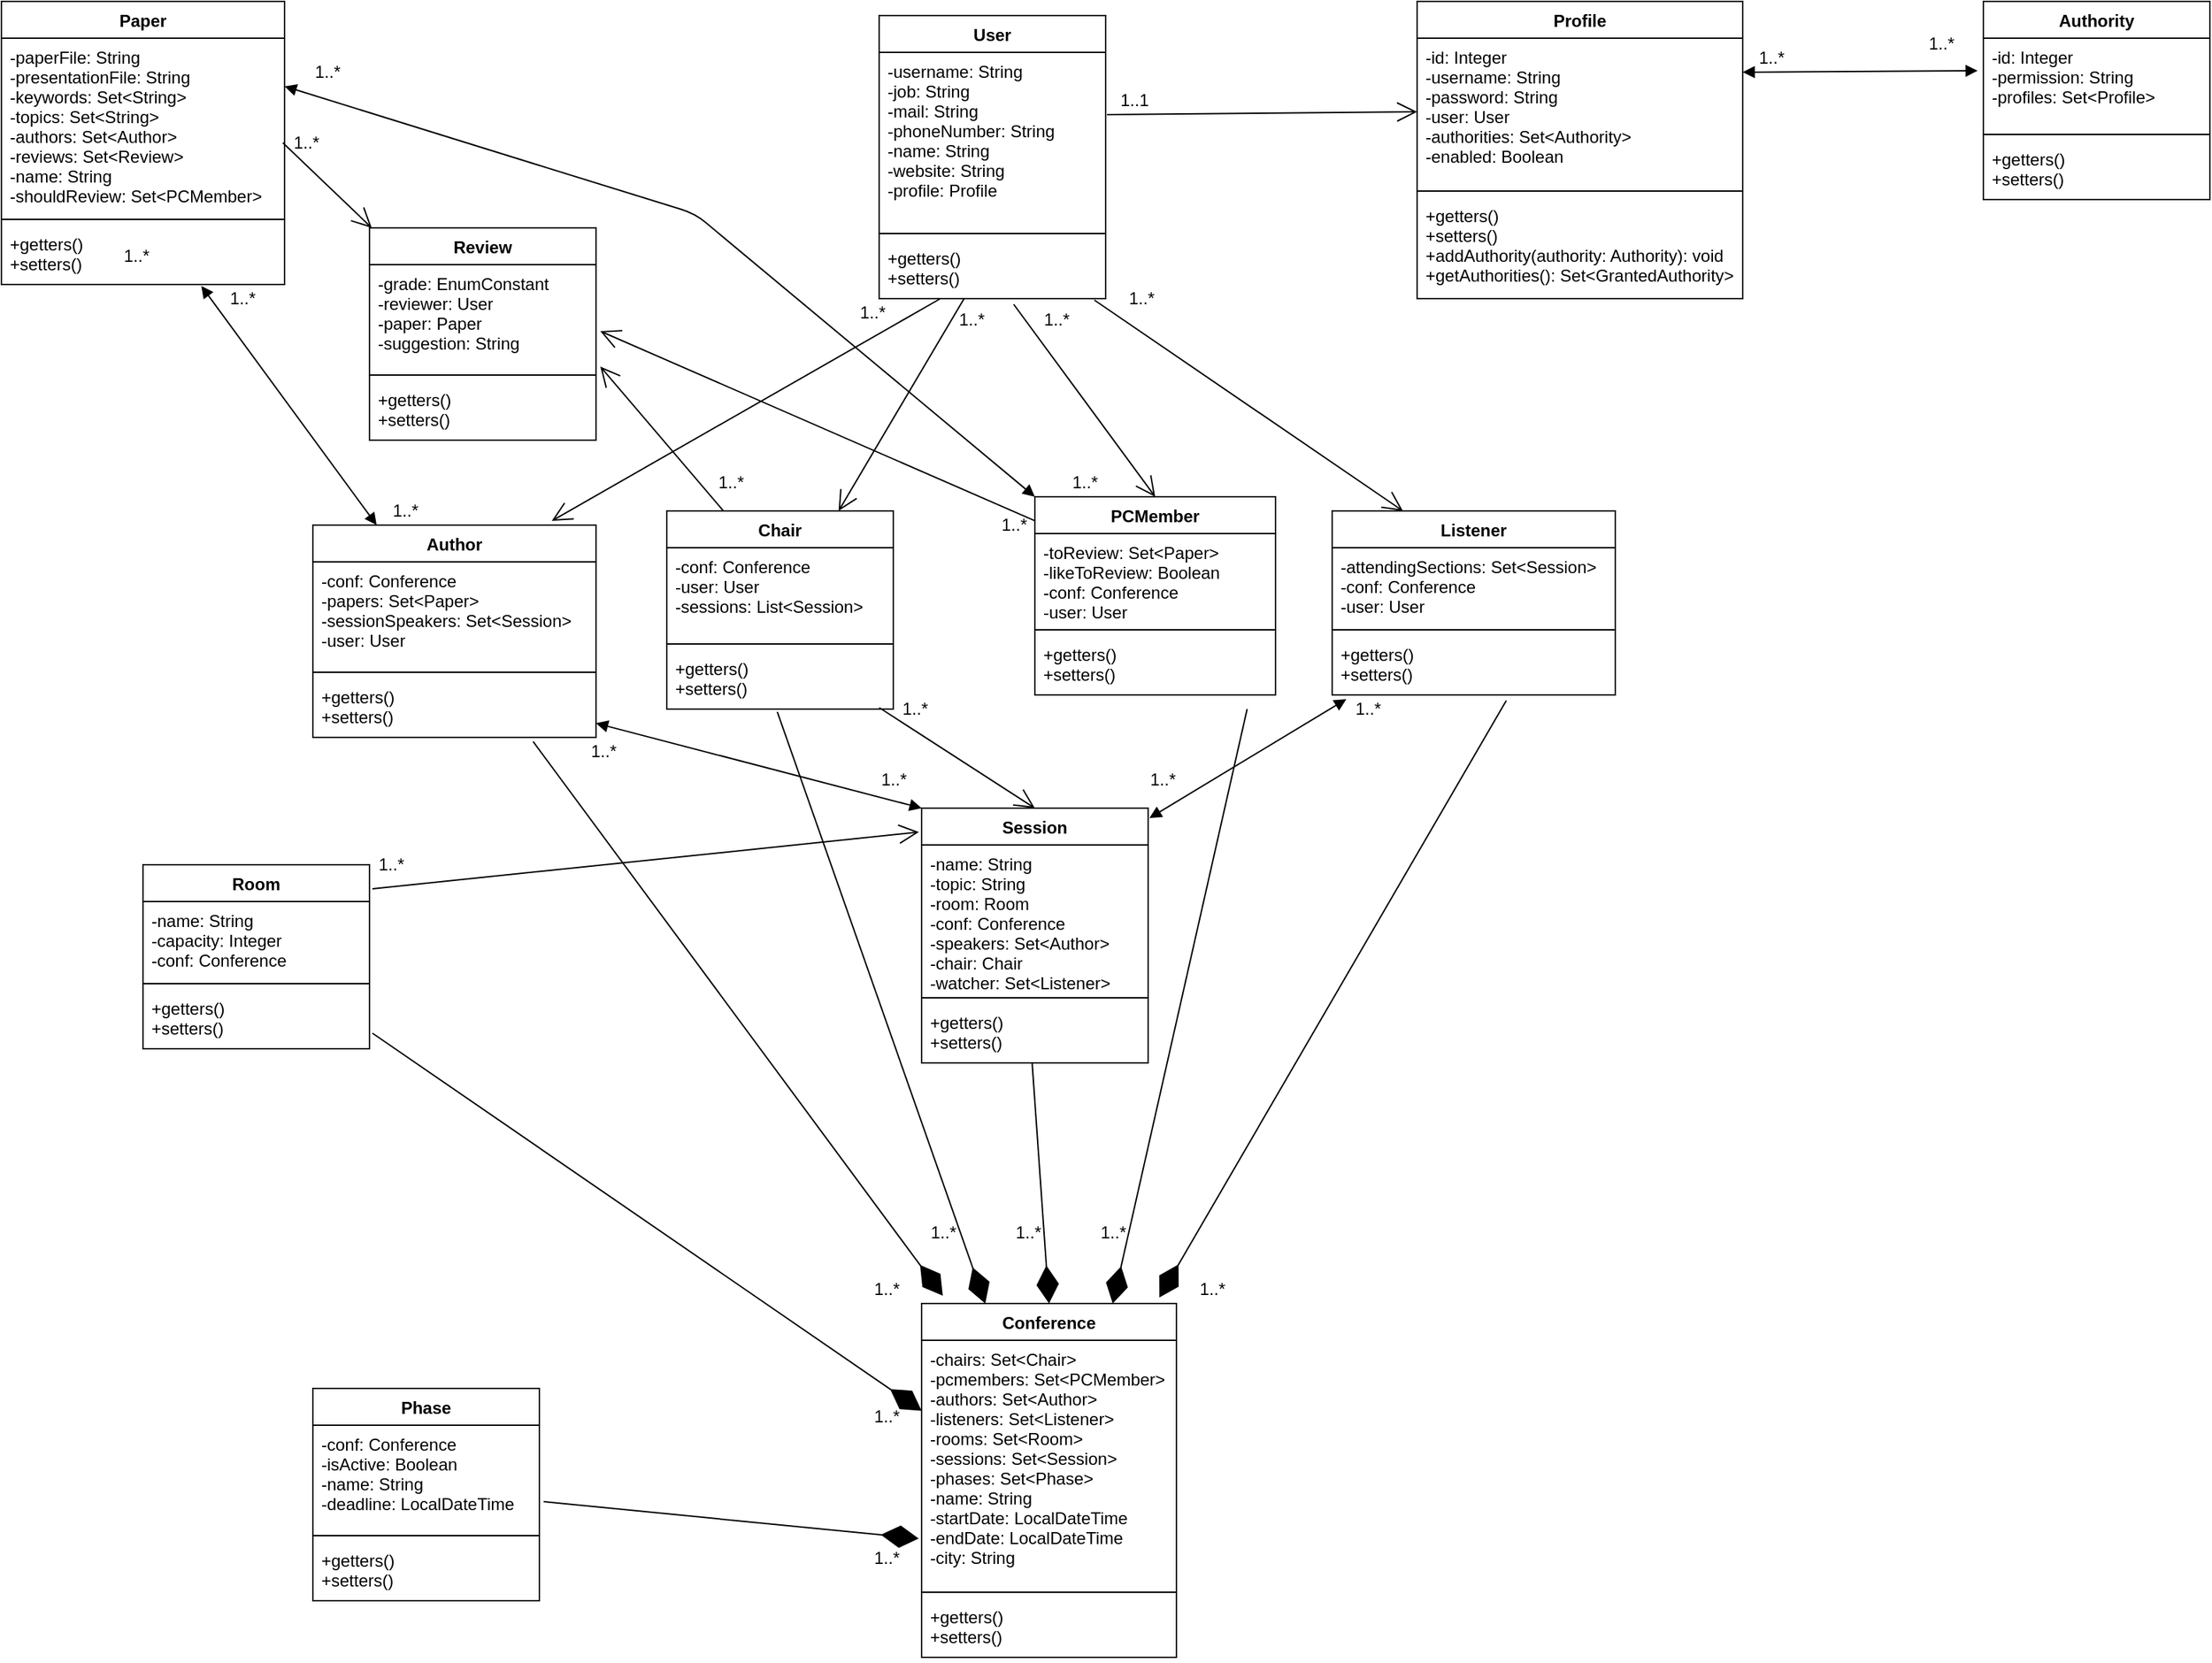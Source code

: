 <mxfile version="14.7.0" type="device"><diagram id="rOnsXocGUWE2P1u6g0bI" name="Page-1"><mxGraphModel dx="1340" dy="802" grid="1" gridSize="10" guides="1" tooltips="1" connect="1" arrows="1" fold="1" page="1" pageScale="1" pageWidth="900" pageHeight="1600" math="0" shadow="0"><root><mxCell id="0"/><mxCell id="1" parent="0"/><mxCell id="ZDEzOuuo7ankoMsm6c05-1" value="User" style="swimlane;fontStyle=1;align=center;verticalAlign=top;childLayout=stackLayout;horizontal=1;startSize=26;horizontalStack=0;resizeParent=1;resizeParentMax=0;resizeLast=0;collapsible=1;marginBottom=0;" parent="1" vertex="1"><mxGeometry x="670" y="50" width="160" height="200" as="geometry"/></mxCell><mxCell id="ZDEzOuuo7ankoMsm6c05-2" value="-username: String&#10;-job: String&#10;-mail: String&#10;-phoneNumber: String&#10;-name: String&#10;-website: String&#10;-profile: Profile&#10;" style="text;strokeColor=none;fillColor=none;align=left;verticalAlign=top;spacingLeft=4;spacingRight=4;overflow=hidden;rotatable=0;points=[[0,0.5],[1,0.5]];portConstraint=eastwest;" parent="ZDEzOuuo7ankoMsm6c05-1" vertex="1"><mxGeometry y="26" width="160" height="124" as="geometry"/></mxCell><mxCell id="ZDEzOuuo7ankoMsm6c05-3" value="" style="line;strokeWidth=1;fillColor=none;align=left;verticalAlign=middle;spacingTop=-1;spacingLeft=3;spacingRight=3;rotatable=0;labelPosition=right;points=[];portConstraint=eastwest;" parent="ZDEzOuuo7ankoMsm6c05-1" vertex="1"><mxGeometry y="150" width="160" height="8" as="geometry"/></mxCell><mxCell id="ZDEzOuuo7ankoMsm6c05-4" value="+getters()&#10;+setters()&#10;" style="text;strokeColor=none;fillColor=none;align=left;verticalAlign=top;spacingLeft=4;spacingRight=4;overflow=hidden;rotatable=0;points=[[0,0.5],[1,0.5]];portConstraint=eastwest;" parent="ZDEzOuuo7ankoMsm6c05-1" vertex="1"><mxGeometry y="158" width="160" height="42" as="geometry"/></mxCell><mxCell id="ZDEzOuuo7ankoMsm6c05-5" value="Author" style="swimlane;fontStyle=1;align=center;verticalAlign=top;childLayout=stackLayout;horizontal=1;startSize=26;horizontalStack=0;resizeParent=1;resizeParentMax=0;resizeLast=0;collapsible=1;marginBottom=0;" parent="1" vertex="1"><mxGeometry x="270" y="410" width="200" height="150" as="geometry"/></mxCell><mxCell id="ZDEzOuuo7ankoMsm6c05-6" value="-conf: Conference&#10;-papers: Set&lt;Paper&gt;&#10;-sessionSpeakers: Set&lt;Session&gt;&#10;-user: User" style="text;strokeColor=none;fillColor=none;align=left;verticalAlign=top;spacingLeft=4;spacingRight=4;overflow=hidden;rotatable=0;points=[[0,0.5],[1,0.5]];portConstraint=eastwest;" parent="ZDEzOuuo7ankoMsm6c05-5" vertex="1"><mxGeometry y="26" width="200" height="74" as="geometry"/></mxCell><mxCell id="ZDEzOuuo7ankoMsm6c05-7" value="" style="line;strokeWidth=1;fillColor=none;align=left;verticalAlign=middle;spacingTop=-1;spacingLeft=3;spacingRight=3;rotatable=0;labelPosition=right;points=[];portConstraint=eastwest;" parent="ZDEzOuuo7ankoMsm6c05-5" vertex="1"><mxGeometry y="100" width="200" height="8" as="geometry"/></mxCell><mxCell id="ZDEzOuuo7ankoMsm6c05-8" value="+getters()&#10;+setters()" style="text;strokeColor=none;fillColor=none;align=left;verticalAlign=top;spacingLeft=4;spacingRight=4;overflow=hidden;rotatable=0;points=[[0,0.5],[1,0.5]];portConstraint=eastwest;" parent="ZDEzOuuo7ankoMsm6c05-5" vertex="1"><mxGeometry y="108" width="200" height="42" as="geometry"/></mxCell><mxCell id="ZDEzOuuo7ankoMsm6c05-9" value="Chair" style="swimlane;fontStyle=1;align=center;verticalAlign=top;childLayout=stackLayout;horizontal=1;startSize=26;horizontalStack=0;resizeParent=1;resizeParentMax=0;resizeLast=0;collapsible=1;marginBottom=0;" parent="1" vertex="1"><mxGeometry x="520" y="400" width="160" height="140" as="geometry"/></mxCell><mxCell id="ZDEzOuuo7ankoMsm6c05-10" value="-conf: Conference&#10;-user: User&#10;-sessions: List&lt;Session&gt;" style="text;strokeColor=none;fillColor=none;align=left;verticalAlign=top;spacingLeft=4;spacingRight=4;overflow=hidden;rotatable=0;points=[[0,0.5],[1,0.5]];portConstraint=eastwest;" parent="ZDEzOuuo7ankoMsm6c05-9" vertex="1"><mxGeometry y="26" width="160" height="64" as="geometry"/></mxCell><mxCell id="ZDEzOuuo7ankoMsm6c05-11" value="" style="line;strokeWidth=1;fillColor=none;align=left;verticalAlign=middle;spacingTop=-1;spacingLeft=3;spacingRight=3;rotatable=0;labelPosition=right;points=[];portConstraint=eastwest;" parent="ZDEzOuuo7ankoMsm6c05-9" vertex="1"><mxGeometry y="90" width="160" height="8" as="geometry"/></mxCell><mxCell id="ZDEzOuuo7ankoMsm6c05-12" value="+getters()&#10;+setters()" style="text;strokeColor=none;fillColor=none;align=left;verticalAlign=top;spacingLeft=4;spacingRight=4;overflow=hidden;rotatable=0;points=[[0,0.5],[1,0.5]];portConstraint=eastwest;" parent="ZDEzOuuo7ankoMsm6c05-9" vertex="1"><mxGeometry y="98" width="160" height="42" as="geometry"/></mxCell><mxCell id="ZDEzOuuo7ankoMsm6c05-13" value="PCMember" style="swimlane;fontStyle=1;align=center;verticalAlign=top;childLayout=stackLayout;horizontal=1;startSize=26;horizontalStack=0;resizeParent=1;resizeParentMax=0;resizeLast=0;collapsible=1;marginBottom=0;" parent="1" vertex="1"><mxGeometry x="780" y="390" width="170" height="140" as="geometry"/></mxCell><mxCell id="ZDEzOuuo7ankoMsm6c05-14" value="-toReview: Set&lt;Paper&gt;&#10;-likeToReview: Boolean&#10;-conf: Conference&#10;-user: User" style="text;strokeColor=none;fillColor=none;align=left;verticalAlign=top;spacingLeft=4;spacingRight=4;overflow=hidden;rotatable=0;points=[[0,0.5],[1,0.5]];portConstraint=eastwest;" parent="ZDEzOuuo7ankoMsm6c05-13" vertex="1"><mxGeometry y="26" width="170" height="64" as="geometry"/></mxCell><mxCell id="ZDEzOuuo7ankoMsm6c05-15" value="" style="line;strokeWidth=1;fillColor=none;align=left;verticalAlign=middle;spacingTop=-1;spacingLeft=3;spacingRight=3;rotatable=0;labelPosition=right;points=[];portConstraint=eastwest;" parent="ZDEzOuuo7ankoMsm6c05-13" vertex="1"><mxGeometry y="90" width="170" height="8" as="geometry"/></mxCell><mxCell id="ZDEzOuuo7ankoMsm6c05-16" value="+getters()&#10;+setters()" style="text;strokeColor=none;fillColor=none;align=left;verticalAlign=top;spacingLeft=4;spacingRight=4;overflow=hidden;rotatable=0;points=[[0,0.5],[1,0.5]];portConstraint=eastwest;" parent="ZDEzOuuo7ankoMsm6c05-13" vertex="1"><mxGeometry y="98" width="170" height="42" as="geometry"/></mxCell><mxCell id="ZDEzOuuo7ankoMsm6c05-17" value="Listener" style="swimlane;fontStyle=1;align=center;verticalAlign=top;childLayout=stackLayout;horizontal=1;startSize=26;horizontalStack=0;resizeParent=1;resizeParentMax=0;resizeLast=0;collapsible=1;marginBottom=0;" parent="1" vertex="1"><mxGeometry x="990" y="400" width="200" height="130" as="geometry"/></mxCell><mxCell id="ZDEzOuuo7ankoMsm6c05-18" value="-attendingSections: Set&lt;Session&gt;&#10;-conf: Conference&#10;-user: User" style="text;strokeColor=none;fillColor=none;align=left;verticalAlign=top;spacingLeft=4;spacingRight=4;overflow=hidden;rotatable=0;points=[[0,0.5],[1,0.5]];portConstraint=eastwest;" parent="ZDEzOuuo7ankoMsm6c05-17" vertex="1"><mxGeometry y="26" width="200" height="54" as="geometry"/></mxCell><mxCell id="ZDEzOuuo7ankoMsm6c05-19" value="" style="line;strokeWidth=1;fillColor=none;align=left;verticalAlign=middle;spacingTop=-1;spacingLeft=3;spacingRight=3;rotatable=0;labelPosition=right;points=[];portConstraint=eastwest;" parent="ZDEzOuuo7ankoMsm6c05-17" vertex="1"><mxGeometry y="80" width="200" height="8" as="geometry"/></mxCell><mxCell id="ZDEzOuuo7ankoMsm6c05-20" value="+getters()&#10;+setters()" style="text;strokeColor=none;fillColor=none;align=left;verticalAlign=top;spacingLeft=4;spacingRight=4;overflow=hidden;rotatable=0;points=[[0,0.5],[1,0.5]];portConstraint=eastwest;" parent="ZDEzOuuo7ankoMsm6c05-17" vertex="1"><mxGeometry y="88" width="200" height="42" as="geometry"/></mxCell><mxCell id="ZDEzOuuo7ankoMsm6c05-21" value="Review" style="swimlane;fontStyle=1;align=center;verticalAlign=top;childLayout=stackLayout;horizontal=1;startSize=26;horizontalStack=0;resizeParent=1;resizeParentMax=0;resizeLast=0;collapsible=1;marginBottom=0;" parent="1" vertex="1"><mxGeometry x="310" y="200" width="160" height="150" as="geometry"/></mxCell><mxCell id="ZDEzOuuo7ankoMsm6c05-22" value="-grade: EnumConstant&#10;-reviewer: User&#10;-paper: Paper&#10;-suggestion: String" style="text;strokeColor=none;fillColor=none;align=left;verticalAlign=top;spacingLeft=4;spacingRight=4;overflow=hidden;rotatable=0;points=[[0,0.5],[1,0.5]];portConstraint=eastwest;" parent="ZDEzOuuo7ankoMsm6c05-21" vertex="1"><mxGeometry y="26" width="160" height="74" as="geometry"/></mxCell><mxCell id="ZDEzOuuo7ankoMsm6c05-23" value="" style="line;strokeWidth=1;fillColor=none;align=left;verticalAlign=middle;spacingTop=-1;spacingLeft=3;spacingRight=3;rotatable=0;labelPosition=right;points=[];portConstraint=eastwest;" parent="ZDEzOuuo7ankoMsm6c05-21" vertex="1"><mxGeometry y="100" width="160" height="8" as="geometry"/></mxCell><mxCell id="ZDEzOuuo7ankoMsm6c05-24" value="+getters()&#10;+setters()" style="text;strokeColor=none;fillColor=none;align=left;verticalAlign=top;spacingLeft=4;spacingRight=4;overflow=hidden;rotatable=0;points=[[0,0.5],[1,0.5]];portConstraint=eastwest;" parent="ZDEzOuuo7ankoMsm6c05-21" vertex="1"><mxGeometry y="108" width="160" height="42" as="geometry"/></mxCell><mxCell id="ZDEzOuuo7ankoMsm6c05-25" value="Paper" style="swimlane;fontStyle=1;align=center;verticalAlign=top;childLayout=stackLayout;horizontal=1;startSize=26;horizontalStack=0;resizeParent=1;resizeParentMax=0;resizeLast=0;collapsible=1;marginBottom=0;" parent="1" vertex="1"><mxGeometry x="50" y="40" width="200" height="200" as="geometry"/></mxCell><mxCell id="ZDEzOuuo7ankoMsm6c05-26" value="-paperFile: String&#10;-presentationFile: String&#10;-keywords: Set&lt;String&gt;&#10;-topics: Set&lt;String&gt;&#10;-authors: Set&lt;Author&gt;&#10;-reviews: Set&lt;Review&gt;&#10;-name: String&#10;-shouldReview: Set&lt;PCMember&gt;" style="text;strokeColor=none;fillColor=none;align=left;verticalAlign=top;spacingLeft=4;spacingRight=4;overflow=hidden;rotatable=0;points=[[0,0.5],[1,0.5]];portConstraint=eastwest;" parent="ZDEzOuuo7ankoMsm6c05-25" vertex="1"><mxGeometry y="26" width="200" height="124" as="geometry"/></mxCell><mxCell id="ZDEzOuuo7ankoMsm6c05-27" value="" style="line;strokeWidth=1;fillColor=none;align=left;verticalAlign=middle;spacingTop=-1;spacingLeft=3;spacingRight=3;rotatable=0;labelPosition=right;points=[];portConstraint=eastwest;" parent="ZDEzOuuo7ankoMsm6c05-25" vertex="1"><mxGeometry y="150" width="200" height="8" as="geometry"/></mxCell><mxCell id="ZDEzOuuo7ankoMsm6c05-28" value="+getters()&#10;+setters()" style="text;strokeColor=none;fillColor=none;align=left;verticalAlign=top;spacingLeft=4;spacingRight=4;overflow=hidden;rotatable=0;points=[[0,0.5],[1,0.5]];portConstraint=eastwest;" parent="ZDEzOuuo7ankoMsm6c05-25" vertex="1"><mxGeometry y="158" width="200" height="42" as="geometry"/></mxCell><mxCell id="ZDEzOuuo7ankoMsm6c05-32" value="1..*" style="text;html=1;align=center;verticalAlign=middle;resizable=0;points=[];autosize=1;" parent="1" vertex="1"><mxGeometry x="800" y="370" width="30" height="20" as="geometry"/></mxCell><mxCell id="ZDEzOuuo7ankoMsm6c05-33" value="" style="endArrow=block;startArrow=block;endFill=1;startFill=1;html=1;entryX=0.706;entryY=1.024;entryDx=0;entryDy=0;entryPerimeter=0;" parent="1" source="ZDEzOuuo7ankoMsm6c05-5" target="ZDEzOuuo7ankoMsm6c05-28" edge="1"><mxGeometry width="160" relative="1" as="geometry"><mxPoint x="80" y="350" as="sourcePoint"/><mxPoint x="240" y="350" as="targetPoint"/></mxGeometry></mxCell><mxCell id="ZDEzOuuo7ankoMsm6c05-34" value="1..*" style="text;html=1;align=center;verticalAlign=middle;resizable=0;points=[];autosize=1;" parent="1" vertex="1"><mxGeometry x="320" y="390" width="30" height="20" as="geometry"/></mxCell><mxCell id="ZDEzOuuo7ankoMsm6c05-35" value="1..*" style="text;html=1;align=center;verticalAlign=middle;resizable=0;points=[];autosize=1;" parent="1" vertex="1"><mxGeometry x="130" y="210" width="30" height="20" as="geometry"/></mxCell><mxCell id="ZDEzOuuo7ankoMsm6c05-36" value="" style="endArrow=open;endFill=1;endSize=12;html=1;exitX=0.994;exitY=0.596;exitDx=0;exitDy=0;exitPerimeter=0;" parent="1" source="ZDEzOuuo7ankoMsm6c05-26" target="ZDEzOuuo7ankoMsm6c05-21" edge="1"><mxGeometry width="160" relative="1" as="geometry"><mxPoint x="230" y="110" as="sourcePoint"/><mxPoint x="390" y="110" as="targetPoint"/></mxGeometry></mxCell><mxCell id="ZDEzOuuo7ankoMsm6c05-37" value="1..*" style="text;html=1;align=center;verticalAlign=middle;resizable=0;points=[];autosize=1;" parent="1" vertex="1"><mxGeometry x="250" y="130" width="30" height="20" as="geometry"/></mxCell><mxCell id="ZDEzOuuo7ankoMsm6c05-38" value="" style="endArrow=open;endFill=1;endSize=12;html=1;entryX=0.844;entryY=-0.02;entryDx=0;entryDy=0;entryPerimeter=0;" parent="1" source="ZDEzOuuo7ankoMsm6c05-4" target="ZDEzOuuo7ankoMsm6c05-5" edge="1"><mxGeometry width="160" relative="1" as="geometry"><mxPoint x="560" y="290" as="sourcePoint"/><mxPoint x="720" y="290" as="targetPoint"/></mxGeometry></mxCell><mxCell id="ZDEzOuuo7ankoMsm6c05-39" value="" style="endArrow=open;endFill=1;endSize=12;html=1;exitX=0.375;exitY=1;exitDx=0;exitDy=0;exitPerimeter=0;" parent="1" source="ZDEzOuuo7ankoMsm6c05-4" target="ZDEzOuuo7ankoMsm6c05-9" edge="1"><mxGeometry width="160" relative="1" as="geometry"><mxPoint x="670" y="300" as="sourcePoint"/><mxPoint x="830" y="300" as="targetPoint"/></mxGeometry></mxCell><mxCell id="ZDEzOuuo7ankoMsm6c05-40" value="" style="endArrow=open;endFill=1;endSize=12;html=1;exitX=0.594;exitY=1.095;exitDx=0;exitDy=0;exitPerimeter=0;entryX=0.5;entryY=0;entryDx=0;entryDy=0;" parent="1" source="ZDEzOuuo7ankoMsm6c05-4" target="ZDEzOuuo7ankoMsm6c05-13" edge="1"><mxGeometry width="160" relative="1" as="geometry"><mxPoint x="740" y="300" as="sourcePoint"/><mxPoint x="900" y="300" as="targetPoint"/></mxGeometry></mxCell><mxCell id="ZDEzOuuo7ankoMsm6c05-41" value="" style="endArrow=open;endFill=1;endSize=12;html=1;exitX=0.95;exitY=1.024;exitDx=0;exitDy=0;exitPerimeter=0;entryX=0.25;entryY=0;entryDx=0;entryDy=0;" parent="1" source="ZDEzOuuo7ankoMsm6c05-4" target="ZDEzOuuo7ankoMsm6c05-17" edge="1"><mxGeometry width="160" relative="1" as="geometry"><mxPoint x="920" y="300" as="sourcePoint"/><mxPoint x="1080" y="300" as="targetPoint"/></mxGeometry></mxCell><mxCell id="ZDEzOuuo7ankoMsm6c05-42" value="1..*" style="text;html=1;align=center;verticalAlign=middle;resizable=0;points=[];autosize=1;" parent="1" vertex="1"><mxGeometry x="650" y="250" width="30" height="20" as="geometry"/></mxCell><mxCell id="ZDEzOuuo7ankoMsm6c05-43" value="1..*" style="text;html=1;align=center;verticalAlign=middle;resizable=0;points=[];autosize=1;" parent="1" vertex="1"><mxGeometry x="720" y="255" width="30" height="20" as="geometry"/></mxCell><mxCell id="ZDEzOuuo7ankoMsm6c05-44" value="1..*" style="text;html=1;align=center;verticalAlign=middle;resizable=0;points=[];autosize=1;" parent="1" vertex="1"><mxGeometry x="780" y="255" width="30" height="20" as="geometry"/></mxCell><mxCell id="ZDEzOuuo7ankoMsm6c05-45" value="1..*" style="text;html=1;align=center;verticalAlign=middle;resizable=0;points=[];autosize=1;" parent="1" vertex="1"><mxGeometry x="840" y="240" width="30" height="20" as="geometry"/></mxCell><mxCell id="ZDEzOuuo7ankoMsm6c05-46" value="Room" style="swimlane;fontStyle=1;align=center;verticalAlign=top;childLayout=stackLayout;horizontal=1;startSize=26;horizontalStack=0;resizeParent=1;resizeParentMax=0;resizeLast=0;collapsible=1;marginBottom=0;" parent="1" vertex="1"><mxGeometry x="150" y="650" width="160" height="130" as="geometry"/></mxCell><mxCell id="ZDEzOuuo7ankoMsm6c05-47" value="-name: String&#10;-capacity: Integer&#10;-conf: Conference" style="text;strokeColor=none;fillColor=none;align=left;verticalAlign=top;spacingLeft=4;spacingRight=4;overflow=hidden;rotatable=0;points=[[0,0.5],[1,0.5]];portConstraint=eastwest;" parent="ZDEzOuuo7ankoMsm6c05-46" vertex="1"><mxGeometry y="26" width="160" height="54" as="geometry"/></mxCell><mxCell id="ZDEzOuuo7ankoMsm6c05-48" value="" style="line;strokeWidth=1;fillColor=none;align=left;verticalAlign=middle;spacingTop=-1;spacingLeft=3;spacingRight=3;rotatable=0;labelPosition=right;points=[];portConstraint=eastwest;" parent="ZDEzOuuo7ankoMsm6c05-46" vertex="1"><mxGeometry y="80" width="160" height="8" as="geometry"/></mxCell><mxCell id="ZDEzOuuo7ankoMsm6c05-49" value="+getters()&#10;+setters()" style="text;strokeColor=none;fillColor=none;align=left;verticalAlign=top;spacingLeft=4;spacingRight=4;overflow=hidden;rotatable=0;points=[[0,0.5],[1,0.5]];portConstraint=eastwest;" parent="ZDEzOuuo7ankoMsm6c05-46" vertex="1"><mxGeometry y="88" width="160" height="42" as="geometry"/></mxCell><mxCell id="ZDEzOuuo7ankoMsm6c05-50" value="Session" style="swimlane;fontStyle=1;align=center;verticalAlign=top;childLayout=stackLayout;horizontal=1;startSize=26;horizontalStack=0;resizeParent=1;resizeParentMax=0;resizeLast=0;collapsible=1;marginBottom=0;" parent="1" vertex="1"><mxGeometry x="700" y="610" width="160" height="180" as="geometry"/></mxCell><mxCell id="ZDEzOuuo7ankoMsm6c05-51" value="-name: String&#10;-topic: String&#10;-room: Room&#10;-conf: Conference&#10;-speakers: Set&lt;Author&gt;&#10;-chair: Chair&#10;-watcher: Set&lt;Listener&gt;" style="text;strokeColor=none;fillColor=none;align=left;verticalAlign=top;spacingLeft=4;spacingRight=4;overflow=hidden;rotatable=0;points=[[0,0.5],[1,0.5]];portConstraint=eastwest;" parent="ZDEzOuuo7ankoMsm6c05-50" vertex="1"><mxGeometry y="26" width="160" height="104" as="geometry"/></mxCell><mxCell id="ZDEzOuuo7ankoMsm6c05-52" value="" style="line;strokeWidth=1;fillColor=none;align=left;verticalAlign=middle;spacingTop=-1;spacingLeft=3;spacingRight=3;rotatable=0;labelPosition=right;points=[];portConstraint=eastwest;" parent="ZDEzOuuo7ankoMsm6c05-50" vertex="1"><mxGeometry y="130" width="160" height="8" as="geometry"/></mxCell><mxCell id="ZDEzOuuo7ankoMsm6c05-53" value="+getters()&#10;+setters()" style="text;strokeColor=none;fillColor=none;align=left;verticalAlign=top;spacingLeft=4;spacingRight=4;overflow=hidden;rotatable=0;points=[[0,0.5],[1,0.5]];portConstraint=eastwest;" parent="ZDEzOuuo7ankoMsm6c05-50" vertex="1"><mxGeometry y="138" width="160" height="42" as="geometry"/></mxCell><mxCell id="ZDEzOuuo7ankoMsm6c05-54" value="" style="endArrow=open;endFill=1;endSize=12;html=1;exitX=1.013;exitY=0.131;exitDx=0;exitDy=0;exitPerimeter=0;entryX=-0.012;entryY=0.094;entryDx=0;entryDy=0;entryPerimeter=0;" parent="1" source="ZDEzOuuo7ankoMsm6c05-46" target="ZDEzOuuo7ankoMsm6c05-50" edge="1"><mxGeometry width="160" relative="1" as="geometry"><mxPoint x="330" y="710" as="sourcePoint"/><mxPoint x="490" y="710" as="targetPoint"/></mxGeometry></mxCell><mxCell id="ZDEzOuuo7ankoMsm6c05-58" value="1..*" style="text;html=1;align=center;verticalAlign=middle;resizable=0;points=[];autosize=1;" parent="1" vertex="1"><mxGeometry x="310" y="640" width="30" height="20" as="geometry"/></mxCell><mxCell id="ZDEzOuuo7ankoMsm6c05-59" value="1..*" style="text;html=1;align=center;verticalAlign=middle;resizable=0;points=[];autosize=1;" parent="1" vertex="1"><mxGeometry x="460" y="560" width="30" height="20" as="geometry"/></mxCell><mxCell id="ZDEzOuuo7ankoMsm6c05-60" value="1..*" style="text;html=1;align=center;verticalAlign=middle;resizable=0;points=[];autosize=1;" parent="1" vertex="1"><mxGeometry x="1000" y="530" width="30" height="20" as="geometry"/></mxCell><mxCell id="ZDEzOuuo7ankoMsm6c05-62" value="Phase" style="swimlane;fontStyle=1;align=center;verticalAlign=top;childLayout=stackLayout;horizontal=1;startSize=26;horizontalStack=0;resizeParent=1;resizeParentMax=0;resizeLast=0;collapsible=1;marginBottom=0;" parent="1" vertex="1"><mxGeometry x="270" y="1020" width="160" height="150" as="geometry"/></mxCell><mxCell id="ZDEzOuuo7ankoMsm6c05-63" value="-conf: Conference&#10;-isActive: Boolean&#10;-name: String&#10;-deadline: LocalDateTime" style="text;strokeColor=none;fillColor=none;align=left;verticalAlign=top;spacingLeft=4;spacingRight=4;overflow=hidden;rotatable=0;points=[[0,0.5],[1,0.5]];portConstraint=eastwest;" parent="ZDEzOuuo7ankoMsm6c05-62" vertex="1"><mxGeometry y="26" width="160" height="74" as="geometry"/></mxCell><mxCell id="ZDEzOuuo7ankoMsm6c05-64" value="" style="line;strokeWidth=1;fillColor=none;align=left;verticalAlign=middle;spacingTop=-1;spacingLeft=3;spacingRight=3;rotatable=0;labelPosition=right;points=[];portConstraint=eastwest;" parent="ZDEzOuuo7ankoMsm6c05-62" vertex="1"><mxGeometry y="100" width="160" height="8" as="geometry"/></mxCell><mxCell id="ZDEzOuuo7ankoMsm6c05-65" value="+getters()&#10;+setters()" style="text;strokeColor=none;fillColor=none;align=left;verticalAlign=top;spacingLeft=4;spacingRight=4;overflow=hidden;rotatable=0;points=[[0,0.5],[1,0.5]];portConstraint=eastwest;" parent="ZDEzOuuo7ankoMsm6c05-62" vertex="1"><mxGeometry y="108" width="160" height="42" as="geometry"/></mxCell><mxCell id="ZDEzOuuo7ankoMsm6c05-66" value="Conference" style="swimlane;fontStyle=1;align=center;verticalAlign=top;childLayout=stackLayout;horizontal=1;startSize=26;horizontalStack=0;resizeParent=1;resizeParentMax=0;resizeLast=0;collapsible=1;marginBottom=0;" parent="1" vertex="1"><mxGeometry x="700" y="960" width="180" height="250" as="geometry"/></mxCell><mxCell id="ZDEzOuuo7ankoMsm6c05-67" value="-chairs: Set&lt;Chair&gt;&#10;-pcmembers: Set&lt;PCMember&gt;&#10;-authors: Set&lt;Author&gt;&#10;-listeners: Set&lt;Listener&gt;&#10;-rooms: Set&lt;Room&gt;&#10;-sessions: Set&lt;Session&gt;&#10;-phases: Set&lt;Phase&gt;&#10;-name: String&#10;-startDate: LocalDateTime&#10;-endDate: LocalDateTime&#10;-city: String" style="text;strokeColor=none;fillColor=none;align=left;verticalAlign=top;spacingLeft=4;spacingRight=4;overflow=hidden;rotatable=0;points=[[0,0.5],[1,0.5]];portConstraint=eastwest;" parent="ZDEzOuuo7ankoMsm6c05-66" vertex="1"><mxGeometry y="26" width="180" height="174" as="geometry"/></mxCell><mxCell id="ZDEzOuuo7ankoMsm6c05-68" value="" style="line;strokeWidth=1;fillColor=none;align=left;verticalAlign=middle;spacingTop=-1;spacingLeft=3;spacingRight=3;rotatable=0;labelPosition=right;points=[];portConstraint=eastwest;" parent="ZDEzOuuo7ankoMsm6c05-66" vertex="1"><mxGeometry y="200" width="180" height="8" as="geometry"/></mxCell><mxCell id="ZDEzOuuo7ankoMsm6c05-69" value="+getters()&#10;+setters()" style="text;strokeColor=none;fillColor=none;align=left;verticalAlign=top;spacingLeft=4;spacingRight=4;overflow=hidden;rotatable=0;points=[[0,0.5],[1,0.5]];portConstraint=eastwest;" parent="ZDEzOuuo7ankoMsm6c05-66" vertex="1"><mxGeometry y="208" width="180" height="42" as="geometry"/></mxCell><mxCell id="ZDEzOuuo7ankoMsm6c05-70" value="" style="endArrow=diamondThin;endFill=1;endSize=24;html=1;entryX=-0.011;entryY=0.805;entryDx=0;entryDy=0;entryPerimeter=0;exitX=1.019;exitY=0.73;exitDx=0;exitDy=0;exitPerimeter=0;" parent="1" source="ZDEzOuuo7ankoMsm6c05-63" target="ZDEzOuuo7ankoMsm6c05-67" edge="1"><mxGeometry width="160" relative="1" as="geometry"><mxPoint x="510" y="1110" as="sourcePoint"/><mxPoint x="670" y="1110" as="targetPoint"/></mxGeometry></mxCell><mxCell id="ZDEzOuuo7ankoMsm6c05-71" value="" style="endArrow=diamondThin;endFill=1;endSize=24;html=1;exitX=1.013;exitY=0.738;exitDx=0;exitDy=0;exitPerimeter=0;entryX=0;entryY=0.286;entryDx=0;entryDy=0;entryPerimeter=0;" parent="1" source="ZDEzOuuo7ankoMsm6c05-49" target="ZDEzOuuo7ankoMsm6c05-67" edge="1"><mxGeometry width="160" relative="1" as="geometry"><mxPoint x="460" y="940" as="sourcePoint"/><mxPoint x="620" y="940" as="targetPoint"/></mxGeometry></mxCell><mxCell id="ZDEzOuuo7ankoMsm6c05-72" value="" style="endArrow=diamondThin;endFill=1;endSize=24;html=1;exitX=0.778;exitY=1.071;exitDx=0;exitDy=0;exitPerimeter=0;entryX=0.083;entryY=-0.022;entryDx=0;entryDy=0;entryPerimeter=0;" parent="1" source="ZDEzOuuo7ankoMsm6c05-8" target="ZDEzOuuo7ankoMsm6c05-66" edge="1"><mxGeometry width="160" relative="1" as="geometry"><mxPoint x="560" y="910" as="sourcePoint"/><mxPoint x="720" y="910" as="targetPoint"/></mxGeometry></mxCell><mxCell id="ZDEzOuuo7ankoMsm6c05-73" value="" style="endArrow=diamondThin;endFill=1;endSize=24;html=1;exitX=0.488;exitY=1.048;exitDx=0;exitDy=0;exitPerimeter=0;entryX=0.25;entryY=0;entryDx=0;entryDy=0;" parent="1" source="ZDEzOuuo7ankoMsm6c05-12" target="ZDEzOuuo7ankoMsm6c05-66" edge="1"><mxGeometry width="160" relative="1" as="geometry"><mxPoint x="560" y="810" as="sourcePoint"/><mxPoint x="720" y="810" as="targetPoint"/></mxGeometry></mxCell><mxCell id="ZDEzOuuo7ankoMsm6c05-74" value="" style="endArrow=diamondThin;endFill=1;endSize=24;html=1;exitX=0.615;exitY=1.095;exitDx=0;exitDy=0;exitPerimeter=0;entryX=0.933;entryY=-0.017;entryDx=0;entryDy=0;entryPerimeter=0;" parent="1" source="ZDEzOuuo7ankoMsm6c05-20" target="ZDEzOuuo7ankoMsm6c05-66" edge="1"><mxGeometry width="160" relative="1" as="geometry"><mxPoint x="560" y="810" as="sourcePoint"/><mxPoint x="720" y="810" as="targetPoint"/></mxGeometry></mxCell><mxCell id="ZDEzOuuo7ankoMsm6c05-75" value="" style="endArrow=diamondThin;endFill=1;endSize=24;html=1;exitX=0.882;exitY=1.238;exitDx=0;exitDy=0;exitPerimeter=0;entryX=0.75;entryY=0;entryDx=0;entryDy=0;" parent="1" source="ZDEzOuuo7ankoMsm6c05-16" target="ZDEzOuuo7ankoMsm6c05-66" edge="1"><mxGeometry width="160" relative="1" as="geometry"><mxPoint x="560" y="810" as="sourcePoint"/><mxPoint x="720" y="810" as="targetPoint"/></mxGeometry></mxCell><mxCell id="ZDEzOuuo7ankoMsm6c05-76" value="" style="endArrow=diamondThin;endFill=1;endSize=24;html=1;entryX=0.5;entryY=0;entryDx=0;entryDy=0;exitX=0.488;exitY=1;exitDx=0;exitDy=0;exitPerimeter=0;" parent="1" source="ZDEzOuuo7ankoMsm6c05-53" target="ZDEzOuuo7ankoMsm6c05-66" edge="1"><mxGeometry width="160" relative="1" as="geometry"><mxPoint x="560" y="810" as="sourcePoint"/><mxPoint x="720" y="810" as="targetPoint"/></mxGeometry></mxCell><mxCell id="ZDEzOuuo7ankoMsm6c05-77" value="1..*" style="text;html=1;align=center;verticalAlign=middle;resizable=0;points=[];autosize=1;" parent="1" vertex="1"><mxGeometry x="660" y="1130" width="30" height="20" as="geometry"/></mxCell><mxCell id="ZDEzOuuo7ankoMsm6c05-78" value="1..*" style="text;html=1;align=center;verticalAlign=middle;resizable=0;points=[];autosize=1;" parent="1" vertex="1"><mxGeometry x="660" y="1030" width="30" height="20" as="geometry"/></mxCell><mxCell id="ZDEzOuuo7ankoMsm6c05-79" value="1..*" style="text;html=1;align=center;verticalAlign=middle;resizable=0;points=[];autosize=1;" parent="1" vertex="1"><mxGeometry x="660" y="940" width="30" height="20" as="geometry"/></mxCell><mxCell id="ZDEzOuuo7ankoMsm6c05-80" value="1..*" style="text;html=1;align=center;verticalAlign=middle;resizable=0;points=[];autosize=1;" parent="1" vertex="1"><mxGeometry x="890" y="940" width="30" height="20" as="geometry"/></mxCell><mxCell id="ZDEzOuuo7ankoMsm6c05-81" value="1..*" style="text;html=1;align=center;verticalAlign=middle;resizable=0;points=[];autosize=1;" parent="1" vertex="1"><mxGeometry x="700" y="900" width="30" height="20" as="geometry"/></mxCell><mxCell id="ZDEzOuuo7ankoMsm6c05-82" value="1..*" style="text;html=1;align=center;verticalAlign=middle;resizable=0;points=[];autosize=1;" parent="1" vertex="1"><mxGeometry x="760" y="900" width="30" height="20" as="geometry"/></mxCell><mxCell id="ZDEzOuuo7ankoMsm6c05-83" value="1..*" style="text;html=1;align=center;verticalAlign=middle;resizable=0;points=[];autosize=1;" parent="1" vertex="1"><mxGeometry x="820" y="900" width="30" height="20" as="geometry"/></mxCell><mxCell id="LUHmwKx8-ayr7LXCGkr2-1" value="Profile" style="swimlane;fontStyle=1;align=center;verticalAlign=top;childLayout=stackLayout;horizontal=1;startSize=26;horizontalStack=0;resizeParent=1;resizeParentMax=0;resizeLast=0;collapsible=1;marginBottom=0;" vertex="1" parent="1"><mxGeometry x="1050" y="40" width="230" height="210" as="geometry"/></mxCell><mxCell id="LUHmwKx8-ayr7LXCGkr2-2" value="-id: Integer&#10;-username: String&#10;-password: String&#10;-user: User&#10;-authorities: Set&lt;Authority&gt;&#10;-enabled: Boolean" style="text;strokeColor=none;fillColor=none;align=left;verticalAlign=top;spacingLeft=4;spacingRight=4;overflow=hidden;rotatable=0;points=[[0,0.5],[1,0.5]];portConstraint=eastwest;" vertex="1" parent="LUHmwKx8-ayr7LXCGkr2-1"><mxGeometry y="26" width="230" height="104" as="geometry"/></mxCell><mxCell id="LUHmwKx8-ayr7LXCGkr2-3" value="" style="line;strokeWidth=1;fillColor=none;align=left;verticalAlign=middle;spacingTop=-1;spacingLeft=3;spacingRight=3;rotatable=0;labelPosition=right;points=[];portConstraint=eastwest;" vertex="1" parent="LUHmwKx8-ayr7LXCGkr2-1"><mxGeometry y="130" width="230" height="8" as="geometry"/></mxCell><mxCell id="LUHmwKx8-ayr7LXCGkr2-4" value="+getters()&#10;+setters()&#10;+addAuthority(authority: Authority): void&#10;+getAuthorities(): Set&lt;GrantedAuthority&gt;" style="text;strokeColor=none;fillColor=none;align=left;verticalAlign=top;spacingLeft=4;spacingRight=4;overflow=hidden;rotatable=0;points=[[0,0.5],[1,0.5]];portConstraint=eastwest;" vertex="1" parent="LUHmwKx8-ayr7LXCGkr2-1"><mxGeometry y="138" width="230" height="72" as="geometry"/></mxCell><mxCell id="LUHmwKx8-ayr7LXCGkr2-5" value="Authority" style="swimlane;fontStyle=1;align=center;verticalAlign=top;childLayout=stackLayout;horizontal=1;startSize=26;horizontalStack=0;resizeParent=1;resizeParentMax=0;resizeLast=0;collapsible=1;marginBottom=0;" vertex="1" parent="1"><mxGeometry x="1450" y="40" width="160" height="140" as="geometry"/></mxCell><mxCell id="LUHmwKx8-ayr7LXCGkr2-6" value="-id: Integer&#10;-permission: String&#10;-profiles: Set&lt;Profile&gt;" style="text;strokeColor=none;fillColor=none;align=left;verticalAlign=top;spacingLeft=4;spacingRight=4;overflow=hidden;rotatable=0;points=[[0,0.5],[1,0.5]];portConstraint=eastwest;" vertex="1" parent="LUHmwKx8-ayr7LXCGkr2-5"><mxGeometry y="26" width="160" height="64" as="geometry"/></mxCell><mxCell id="LUHmwKx8-ayr7LXCGkr2-7" value="" style="line;strokeWidth=1;fillColor=none;align=left;verticalAlign=middle;spacingTop=-1;spacingLeft=3;spacingRight=3;rotatable=0;labelPosition=right;points=[];portConstraint=eastwest;" vertex="1" parent="LUHmwKx8-ayr7LXCGkr2-5"><mxGeometry y="90" width="160" height="8" as="geometry"/></mxCell><mxCell id="LUHmwKx8-ayr7LXCGkr2-8" value="+getters()&#10;+setters()" style="text;strokeColor=none;fillColor=none;align=left;verticalAlign=top;spacingLeft=4;spacingRight=4;overflow=hidden;rotatable=0;points=[[0,0.5],[1,0.5]];portConstraint=eastwest;" vertex="1" parent="LUHmwKx8-ayr7LXCGkr2-5"><mxGeometry y="98" width="160" height="42" as="geometry"/></mxCell><mxCell id="LUHmwKx8-ayr7LXCGkr2-9" value="" style="endArrow=open;endFill=1;endSize=12;html=1;exitX=1.006;exitY=0.355;exitDx=0;exitDy=0;exitPerimeter=0;entryX=0;entryY=0.5;entryDx=0;entryDy=0;" edge="1" parent="1" source="ZDEzOuuo7ankoMsm6c05-2" target="LUHmwKx8-ayr7LXCGkr2-2"><mxGeometry width="160" relative="1" as="geometry"><mxPoint x="860" y="120" as="sourcePoint"/><mxPoint x="1020" y="120" as="targetPoint"/></mxGeometry></mxCell><mxCell id="LUHmwKx8-ayr7LXCGkr2-10" value="1..1" style="text;html=1;align=center;verticalAlign=middle;resizable=0;points=[];autosize=1;strokeColor=none;" vertex="1" parent="1"><mxGeometry x="830" y="100" width="40" height="20" as="geometry"/></mxCell><mxCell id="LUHmwKx8-ayr7LXCGkr2-11" value="" style="endArrow=block;startArrow=block;endFill=1;startFill=1;html=1;entryX=-0.025;entryY=0.359;entryDx=0;entryDy=0;entryPerimeter=0;" edge="1" parent="1" target="LUHmwKx8-ayr7LXCGkr2-6"><mxGeometry width="160" relative="1" as="geometry"><mxPoint x="1280" y="90" as="sourcePoint"/><mxPoint x="1440" y="90" as="targetPoint"/></mxGeometry></mxCell><mxCell id="LUHmwKx8-ayr7LXCGkr2-12" value="1..*" style="text;html=1;align=center;verticalAlign=middle;resizable=0;points=[];autosize=1;strokeColor=none;" vertex="1" parent="1"><mxGeometry x="1285" y="70" width="30" height="20" as="geometry"/></mxCell><mxCell id="LUHmwKx8-ayr7LXCGkr2-13" value="1..*" style="text;html=1;align=center;verticalAlign=middle;resizable=0;points=[];autosize=1;strokeColor=none;" vertex="1" parent="1"><mxGeometry x="1405" y="60" width="30" height="20" as="geometry"/></mxCell><mxCell id="LUHmwKx8-ayr7LXCGkr2-14" value="1..*" style="text;html=1;align=center;verticalAlign=middle;resizable=0;points=[];autosize=1;strokeColor=none;" vertex="1" parent="1"><mxGeometry x="205" y="240" width="30" height="20" as="geometry"/></mxCell><mxCell id="LUHmwKx8-ayr7LXCGkr2-16" value="1..*" style="text;html=1;align=center;verticalAlign=middle;resizable=0;points=[];autosize=1;strokeColor=none;" vertex="1" parent="1"><mxGeometry x="265" y="80" width="30" height="20" as="geometry"/></mxCell><mxCell id="LUHmwKx8-ayr7LXCGkr2-17" value="" style="endArrow=block;startArrow=block;endFill=1;startFill=1;html=1;entryX=0;entryY=0;entryDx=0;entryDy=0;" edge="1" parent="1" target="ZDEzOuuo7ankoMsm6c05-13"><mxGeometry width="160" relative="1" as="geometry"><mxPoint x="250" y="100" as="sourcePoint"/><mxPoint x="410" y="100" as="targetPoint"/><Array as="points"><mxPoint x="540" y="190"/></Array></mxGeometry></mxCell><mxCell id="LUHmwKx8-ayr7LXCGkr2-18" value="" style="endArrow=block;startArrow=block;endFill=1;startFill=1;html=1;entryX=0;entryY=0;entryDx=0;entryDy=0;exitX=1;exitY=0.762;exitDx=0;exitDy=0;exitPerimeter=0;" edge="1" parent="1" source="ZDEzOuuo7ankoMsm6c05-8" target="ZDEzOuuo7ankoMsm6c05-50"><mxGeometry width="160" relative="1" as="geometry"><mxPoint x="480" y="550" as="sourcePoint"/><mxPoint x="690" y="580" as="targetPoint"/></mxGeometry></mxCell><mxCell id="LUHmwKx8-ayr7LXCGkr2-19" value="1..*" style="text;html=1;align=center;verticalAlign=middle;resizable=0;points=[];autosize=1;strokeColor=none;" vertex="1" parent="1"><mxGeometry x="665" y="580" width="30" height="20" as="geometry"/></mxCell><mxCell id="LUHmwKx8-ayr7LXCGkr2-20" value="" style="endArrow=block;startArrow=block;endFill=1;startFill=1;html=1;exitX=1.006;exitY=0.039;exitDx=0;exitDy=0;exitPerimeter=0;entryX=0.05;entryY=1.071;entryDx=0;entryDy=0;entryPerimeter=0;" edge="1" parent="1" source="ZDEzOuuo7ankoMsm6c05-50" target="ZDEzOuuo7ankoMsm6c05-20"><mxGeometry width="160" relative="1" as="geometry"><mxPoint x="870" y="590" as="sourcePoint"/><mxPoint x="1030" y="590" as="targetPoint"/></mxGeometry></mxCell><mxCell id="LUHmwKx8-ayr7LXCGkr2-21" value="1..*" style="text;html=1;align=center;verticalAlign=middle;resizable=0;points=[];autosize=1;strokeColor=none;" vertex="1" parent="1"><mxGeometry x="855" y="580" width="30" height="20" as="geometry"/></mxCell><mxCell id="LUHmwKx8-ayr7LXCGkr2-22" value="" style="endArrow=open;endFill=1;endSize=12;html=1;exitX=0.938;exitY=0.976;exitDx=0;exitDy=0;exitPerimeter=0;entryX=0.5;entryY=0;entryDx=0;entryDy=0;" edge="1" parent="1" source="ZDEzOuuo7ankoMsm6c05-12" target="ZDEzOuuo7ankoMsm6c05-50"><mxGeometry width="160" relative="1" as="geometry"><mxPoint x="670" y="560" as="sourcePoint"/><mxPoint x="830" y="560" as="targetPoint"/></mxGeometry></mxCell><mxCell id="LUHmwKx8-ayr7LXCGkr2-23" value="1..*" style="text;html=1;align=center;verticalAlign=middle;resizable=0;points=[];autosize=1;strokeColor=none;" vertex="1" parent="1"><mxGeometry x="680" y="530" width="30" height="20" as="geometry"/></mxCell><mxCell id="LUHmwKx8-ayr7LXCGkr2-24" value="" style="endArrow=open;endFill=1;endSize=12;html=1;exitX=0.25;exitY=0;exitDx=0;exitDy=0;entryX=1.019;entryY=0.973;entryDx=0;entryDy=0;entryPerimeter=0;" edge="1" parent="1" source="ZDEzOuuo7ankoMsm6c05-9" target="ZDEzOuuo7ankoMsm6c05-22"><mxGeometry width="160" relative="1" as="geometry"><mxPoint x="500" y="310" as="sourcePoint"/><mxPoint x="660" y="310" as="targetPoint"/></mxGeometry></mxCell><mxCell id="LUHmwKx8-ayr7LXCGkr2-25" value="1..*" style="text;html=1;align=center;verticalAlign=middle;resizable=0;points=[];autosize=1;strokeColor=none;" vertex="1" parent="1"><mxGeometry x="550" y="370" width="30" height="20" as="geometry"/></mxCell><mxCell id="LUHmwKx8-ayr7LXCGkr2-26" value="" style="endArrow=open;endFill=1;endSize=12;html=1;exitX=0;exitY=0.121;exitDx=0;exitDy=0;exitPerimeter=0;entryX=1.019;entryY=0.635;entryDx=0;entryDy=0;entryPerimeter=0;" edge="1" parent="1" source="ZDEzOuuo7ankoMsm6c05-13" target="ZDEzOuuo7ankoMsm6c05-22"><mxGeometry width="160" relative="1" as="geometry"><mxPoint x="585" y="350" as="sourcePoint"/><mxPoint x="745" y="350" as="targetPoint"/></mxGeometry></mxCell><mxCell id="LUHmwKx8-ayr7LXCGkr2-27" value="1..*" style="text;html=1;align=center;verticalAlign=middle;resizable=0;points=[];autosize=1;strokeColor=none;" vertex="1" parent="1"><mxGeometry x="750" y="400" width="30" height="20" as="geometry"/></mxCell></root></mxGraphModel></diagram></mxfile>